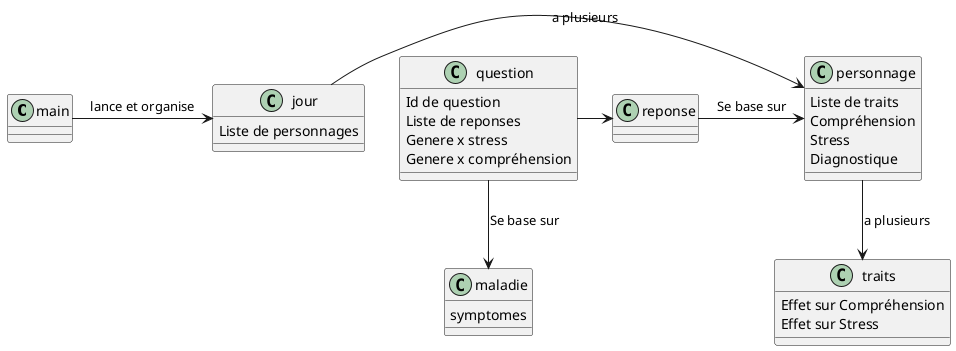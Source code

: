 @startuml
'https://plantuml.com/class-diagram

class main
{

}

class jour
{
    Liste de personnages
}

class question
{
    Id de question
    Liste de reponses
    Genere x stress
    Genere x compréhension
}

class personnage
{
    Liste de traits
    Compréhension
    Stress
    Diagnostique
}

class traits
{
    Effet sur Compréhension
    Effet sur Stress
}

class maladie
{
    symptomes
}

class reponse

question --> maladie : "Se base sur"
reponse -> personnage : "Se base sur"

main -> jour : "lance et organise"
jour -> personnage : "a plusieurs"
personnage --> traits : "a plusieurs"
question -> reponse
@enduml